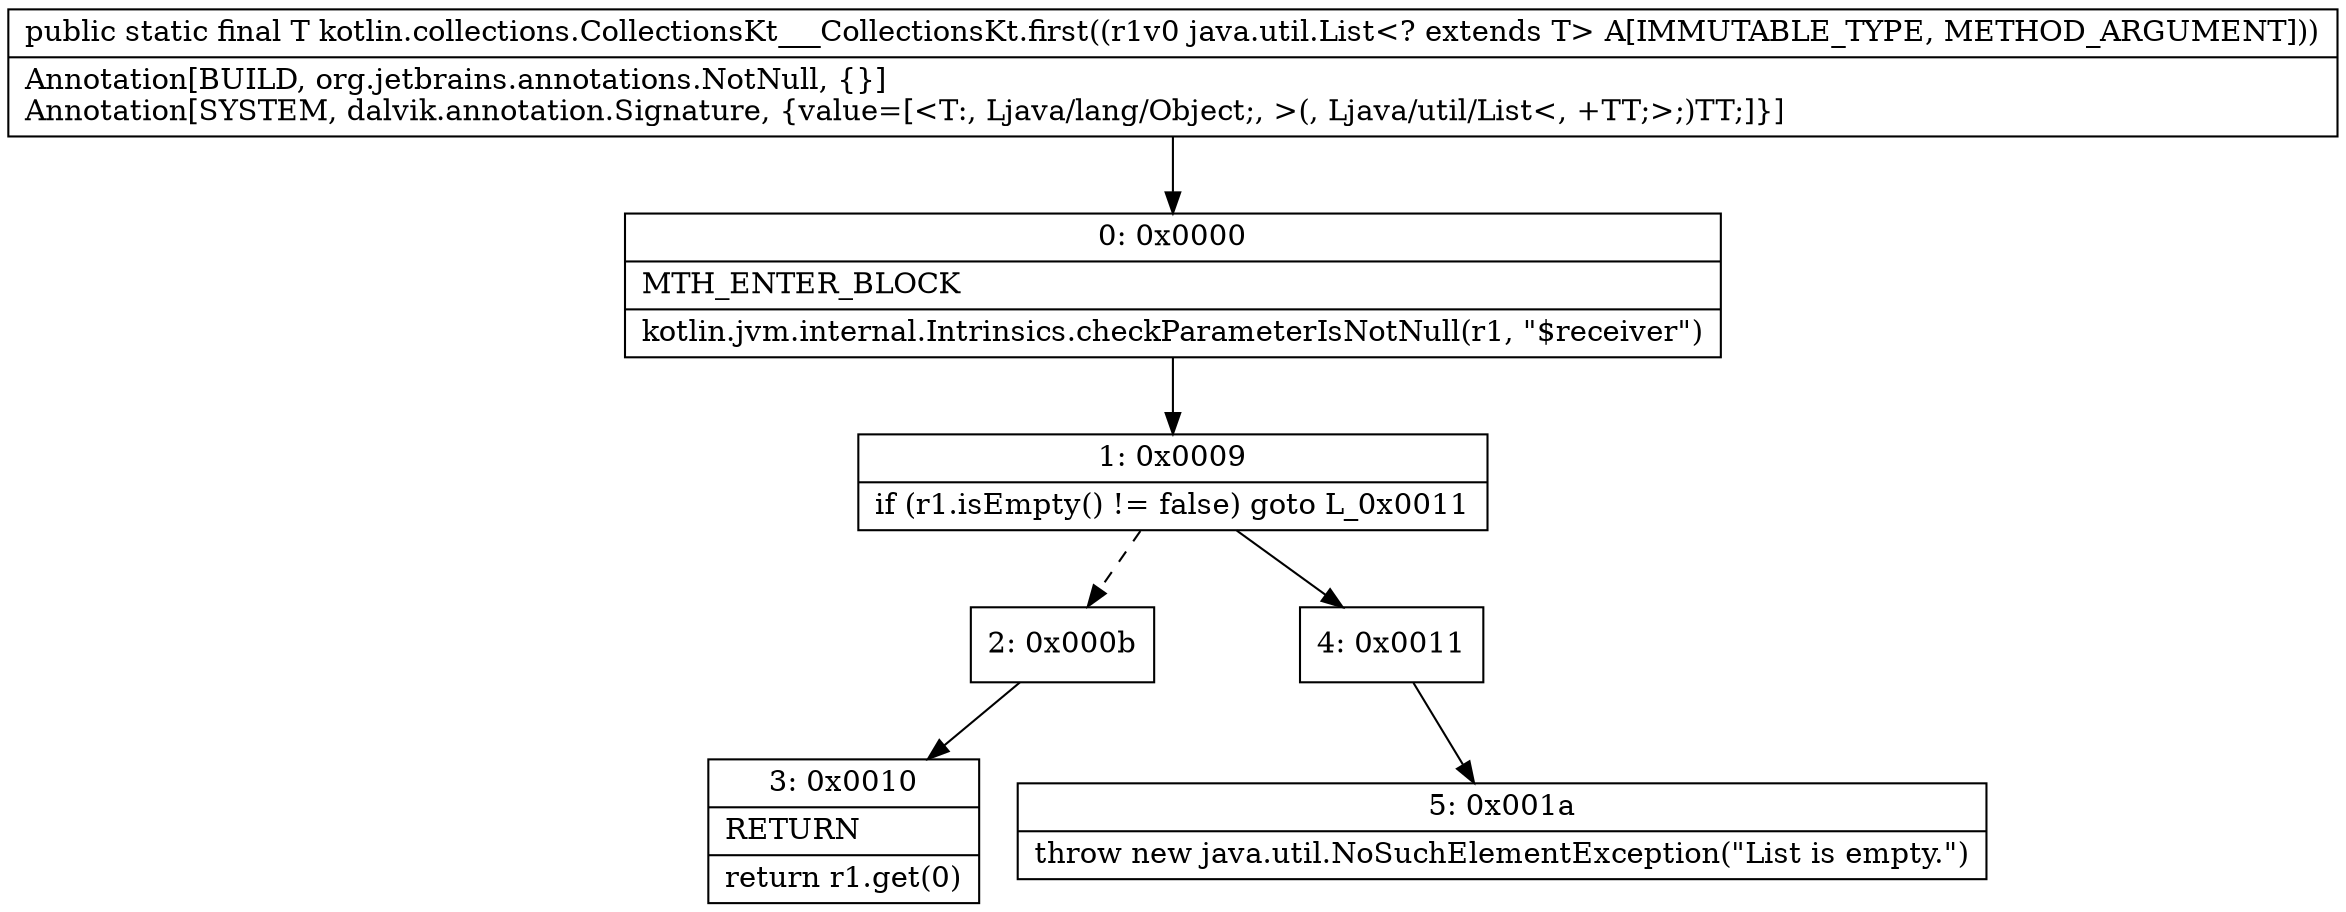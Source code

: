 digraph "CFG forkotlin.collections.CollectionsKt___CollectionsKt.first(Ljava\/util\/List;)Ljava\/lang\/Object;" {
Node_0 [shape=record,label="{0\:\ 0x0000|MTH_ENTER_BLOCK\l|kotlin.jvm.internal.Intrinsics.checkParameterIsNotNull(r1, \"$receiver\")\l}"];
Node_1 [shape=record,label="{1\:\ 0x0009|if (r1.isEmpty() != false) goto L_0x0011\l}"];
Node_2 [shape=record,label="{2\:\ 0x000b}"];
Node_3 [shape=record,label="{3\:\ 0x0010|RETURN\l|return r1.get(0)\l}"];
Node_4 [shape=record,label="{4\:\ 0x0011}"];
Node_5 [shape=record,label="{5\:\ 0x001a|throw new java.util.NoSuchElementException(\"List is empty.\")\l}"];
MethodNode[shape=record,label="{public static final T kotlin.collections.CollectionsKt___CollectionsKt.first((r1v0 java.util.List\<? extends T\> A[IMMUTABLE_TYPE, METHOD_ARGUMENT]))  | Annotation[BUILD, org.jetbrains.annotations.NotNull, \{\}]\lAnnotation[SYSTEM, dalvik.annotation.Signature, \{value=[\<T:, Ljava\/lang\/Object;, \>(, Ljava\/util\/List\<, +TT;\>;)TT;]\}]\l}"];
MethodNode -> Node_0;
Node_0 -> Node_1;
Node_1 -> Node_2[style=dashed];
Node_1 -> Node_4;
Node_2 -> Node_3;
Node_4 -> Node_5;
}

